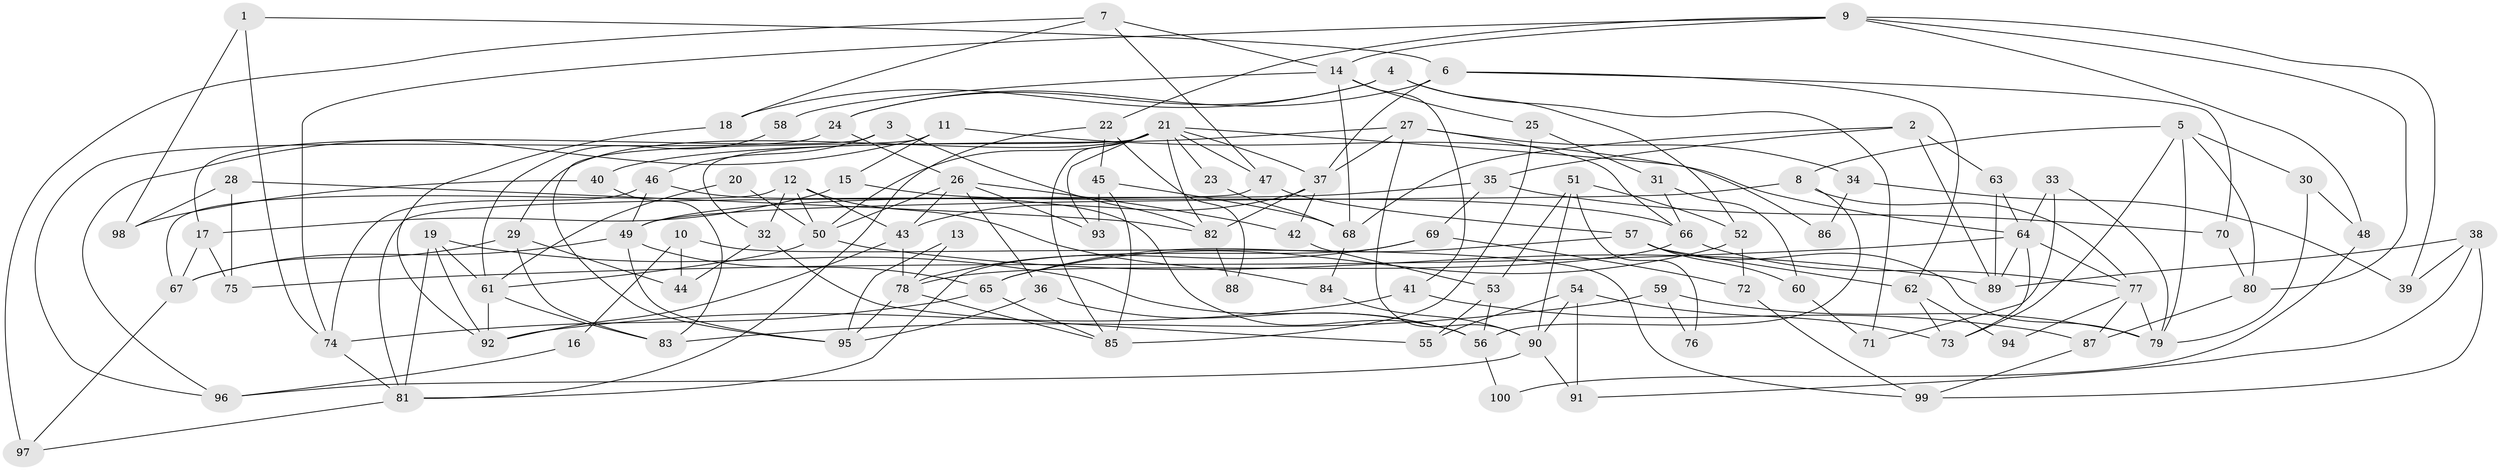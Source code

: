 // Generated by graph-tools (version 1.1) at 2025/36/03/09/25 02:36:04]
// undirected, 100 vertices, 200 edges
graph export_dot {
graph [start="1"]
  node [color=gray90,style=filled];
  1;
  2;
  3;
  4;
  5;
  6;
  7;
  8;
  9;
  10;
  11;
  12;
  13;
  14;
  15;
  16;
  17;
  18;
  19;
  20;
  21;
  22;
  23;
  24;
  25;
  26;
  27;
  28;
  29;
  30;
  31;
  32;
  33;
  34;
  35;
  36;
  37;
  38;
  39;
  40;
  41;
  42;
  43;
  44;
  45;
  46;
  47;
  48;
  49;
  50;
  51;
  52;
  53;
  54;
  55;
  56;
  57;
  58;
  59;
  60;
  61;
  62;
  63;
  64;
  65;
  66;
  67;
  68;
  69;
  70;
  71;
  72;
  73;
  74;
  75;
  76;
  77;
  78;
  79;
  80;
  81;
  82;
  83;
  84;
  85;
  86;
  87;
  88;
  89;
  90;
  91;
  92;
  93;
  94;
  95;
  96;
  97;
  98;
  99;
  100;
  1 -- 98;
  1 -- 74;
  1 -- 6;
  2 -- 63;
  2 -- 68;
  2 -- 35;
  2 -- 89;
  3 -- 46;
  3 -- 82;
  3 -- 17;
  4 -- 52;
  4 -- 24;
  4 -- 18;
  4 -- 71;
  5 -- 8;
  5 -- 80;
  5 -- 30;
  5 -- 73;
  5 -- 79;
  6 -- 24;
  6 -- 37;
  6 -- 62;
  6 -- 70;
  7 -- 18;
  7 -- 47;
  7 -- 14;
  7 -- 97;
  8 -- 49;
  8 -- 56;
  8 -- 77;
  9 -- 14;
  9 -- 74;
  9 -- 22;
  9 -- 39;
  9 -- 48;
  9 -- 80;
  10 -- 99;
  10 -- 44;
  10 -- 16;
  11 -- 64;
  11 -- 95;
  11 -- 15;
  11 -- 96;
  12 -- 43;
  12 -- 67;
  12 -- 32;
  12 -- 50;
  12 -- 84;
  13 -- 95;
  13 -- 78;
  14 -- 68;
  14 -- 25;
  14 -- 41;
  14 -- 58;
  15 -- 66;
  15 -- 17;
  16 -- 96;
  17 -- 67;
  17 -- 75;
  18 -- 92;
  19 -- 81;
  19 -- 92;
  19 -- 56;
  19 -- 61;
  20 -- 61;
  20 -- 50;
  21 -- 37;
  21 -- 50;
  21 -- 23;
  21 -- 29;
  21 -- 32;
  21 -- 47;
  21 -- 82;
  21 -- 85;
  21 -- 86;
  21 -- 93;
  22 -- 81;
  22 -- 45;
  22 -- 88;
  23 -- 68;
  24 -- 26;
  24 -- 96;
  25 -- 85;
  25 -- 31;
  26 -- 50;
  26 -- 93;
  26 -- 36;
  26 -- 42;
  26 -- 43;
  27 -- 66;
  27 -- 37;
  27 -- 34;
  27 -- 40;
  27 -- 90;
  28 -- 75;
  28 -- 82;
  28 -- 98;
  29 -- 67;
  29 -- 44;
  29 -- 83;
  30 -- 79;
  30 -- 48;
  31 -- 66;
  31 -- 60;
  32 -- 44;
  32 -- 55;
  33 -- 79;
  33 -- 64;
  33 -- 71;
  34 -- 39;
  34 -- 86;
  35 -- 70;
  35 -- 49;
  35 -- 69;
  36 -- 56;
  36 -- 95;
  37 -- 43;
  37 -- 42;
  37 -- 82;
  38 -- 91;
  38 -- 89;
  38 -- 39;
  38 -- 99;
  40 -- 83;
  40 -- 98;
  41 -- 92;
  41 -- 87;
  42 -- 53;
  43 -- 78;
  43 -- 92;
  45 -- 85;
  45 -- 68;
  45 -- 93;
  46 -- 49;
  46 -- 56;
  46 -- 74;
  47 -- 57;
  47 -- 81;
  48 -- 100;
  49 -- 67;
  49 -- 65;
  49 -- 95;
  50 -- 89;
  50 -- 61;
  51 -- 52;
  51 -- 53;
  51 -- 76;
  51 -- 90;
  52 -- 65;
  52 -- 72;
  53 -- 55;
  53 -- 56;
  54 -- 90;
  54 -- 73;
  54 -- 55;
  54 -- 91;
  56 -- 100;
  57 -- 60;
  57 -- 65;
  57 -- 62;
  57 -- 79;
  58 -- 61;
  59 -- 79;
  59 -- 83;
  59 -- 76;
  60 -- 71;
  61 -- 83;
  61 -- 92;
  62 -- 73;
  62 -- 94;
  63 -- 64;
  63 -- 89;
  64 -- 73;
  64 -- 77;
  64 -- 75;
  64 -- 89;
  65 -- 85;
  65 -- 74;
  66 -- 78;
  66 -- 77;
  67 -- 97;
  68 -- 84;
  69 -- 81;
  69 -- 72;
  69 -- 78;
  70 -- 80;
  72 -- 99;
  74 -- 81;
  77 -- 79;
  77 -- 87;
  77 -- 94;
  78 -- 95;
  78 -- 85;
  80 -- 87;
  81 -- 97;
  82 -- 88;
  84 -- 90;
  87 -- 99;
  90 -- 91;
  90 -- 96;
}
